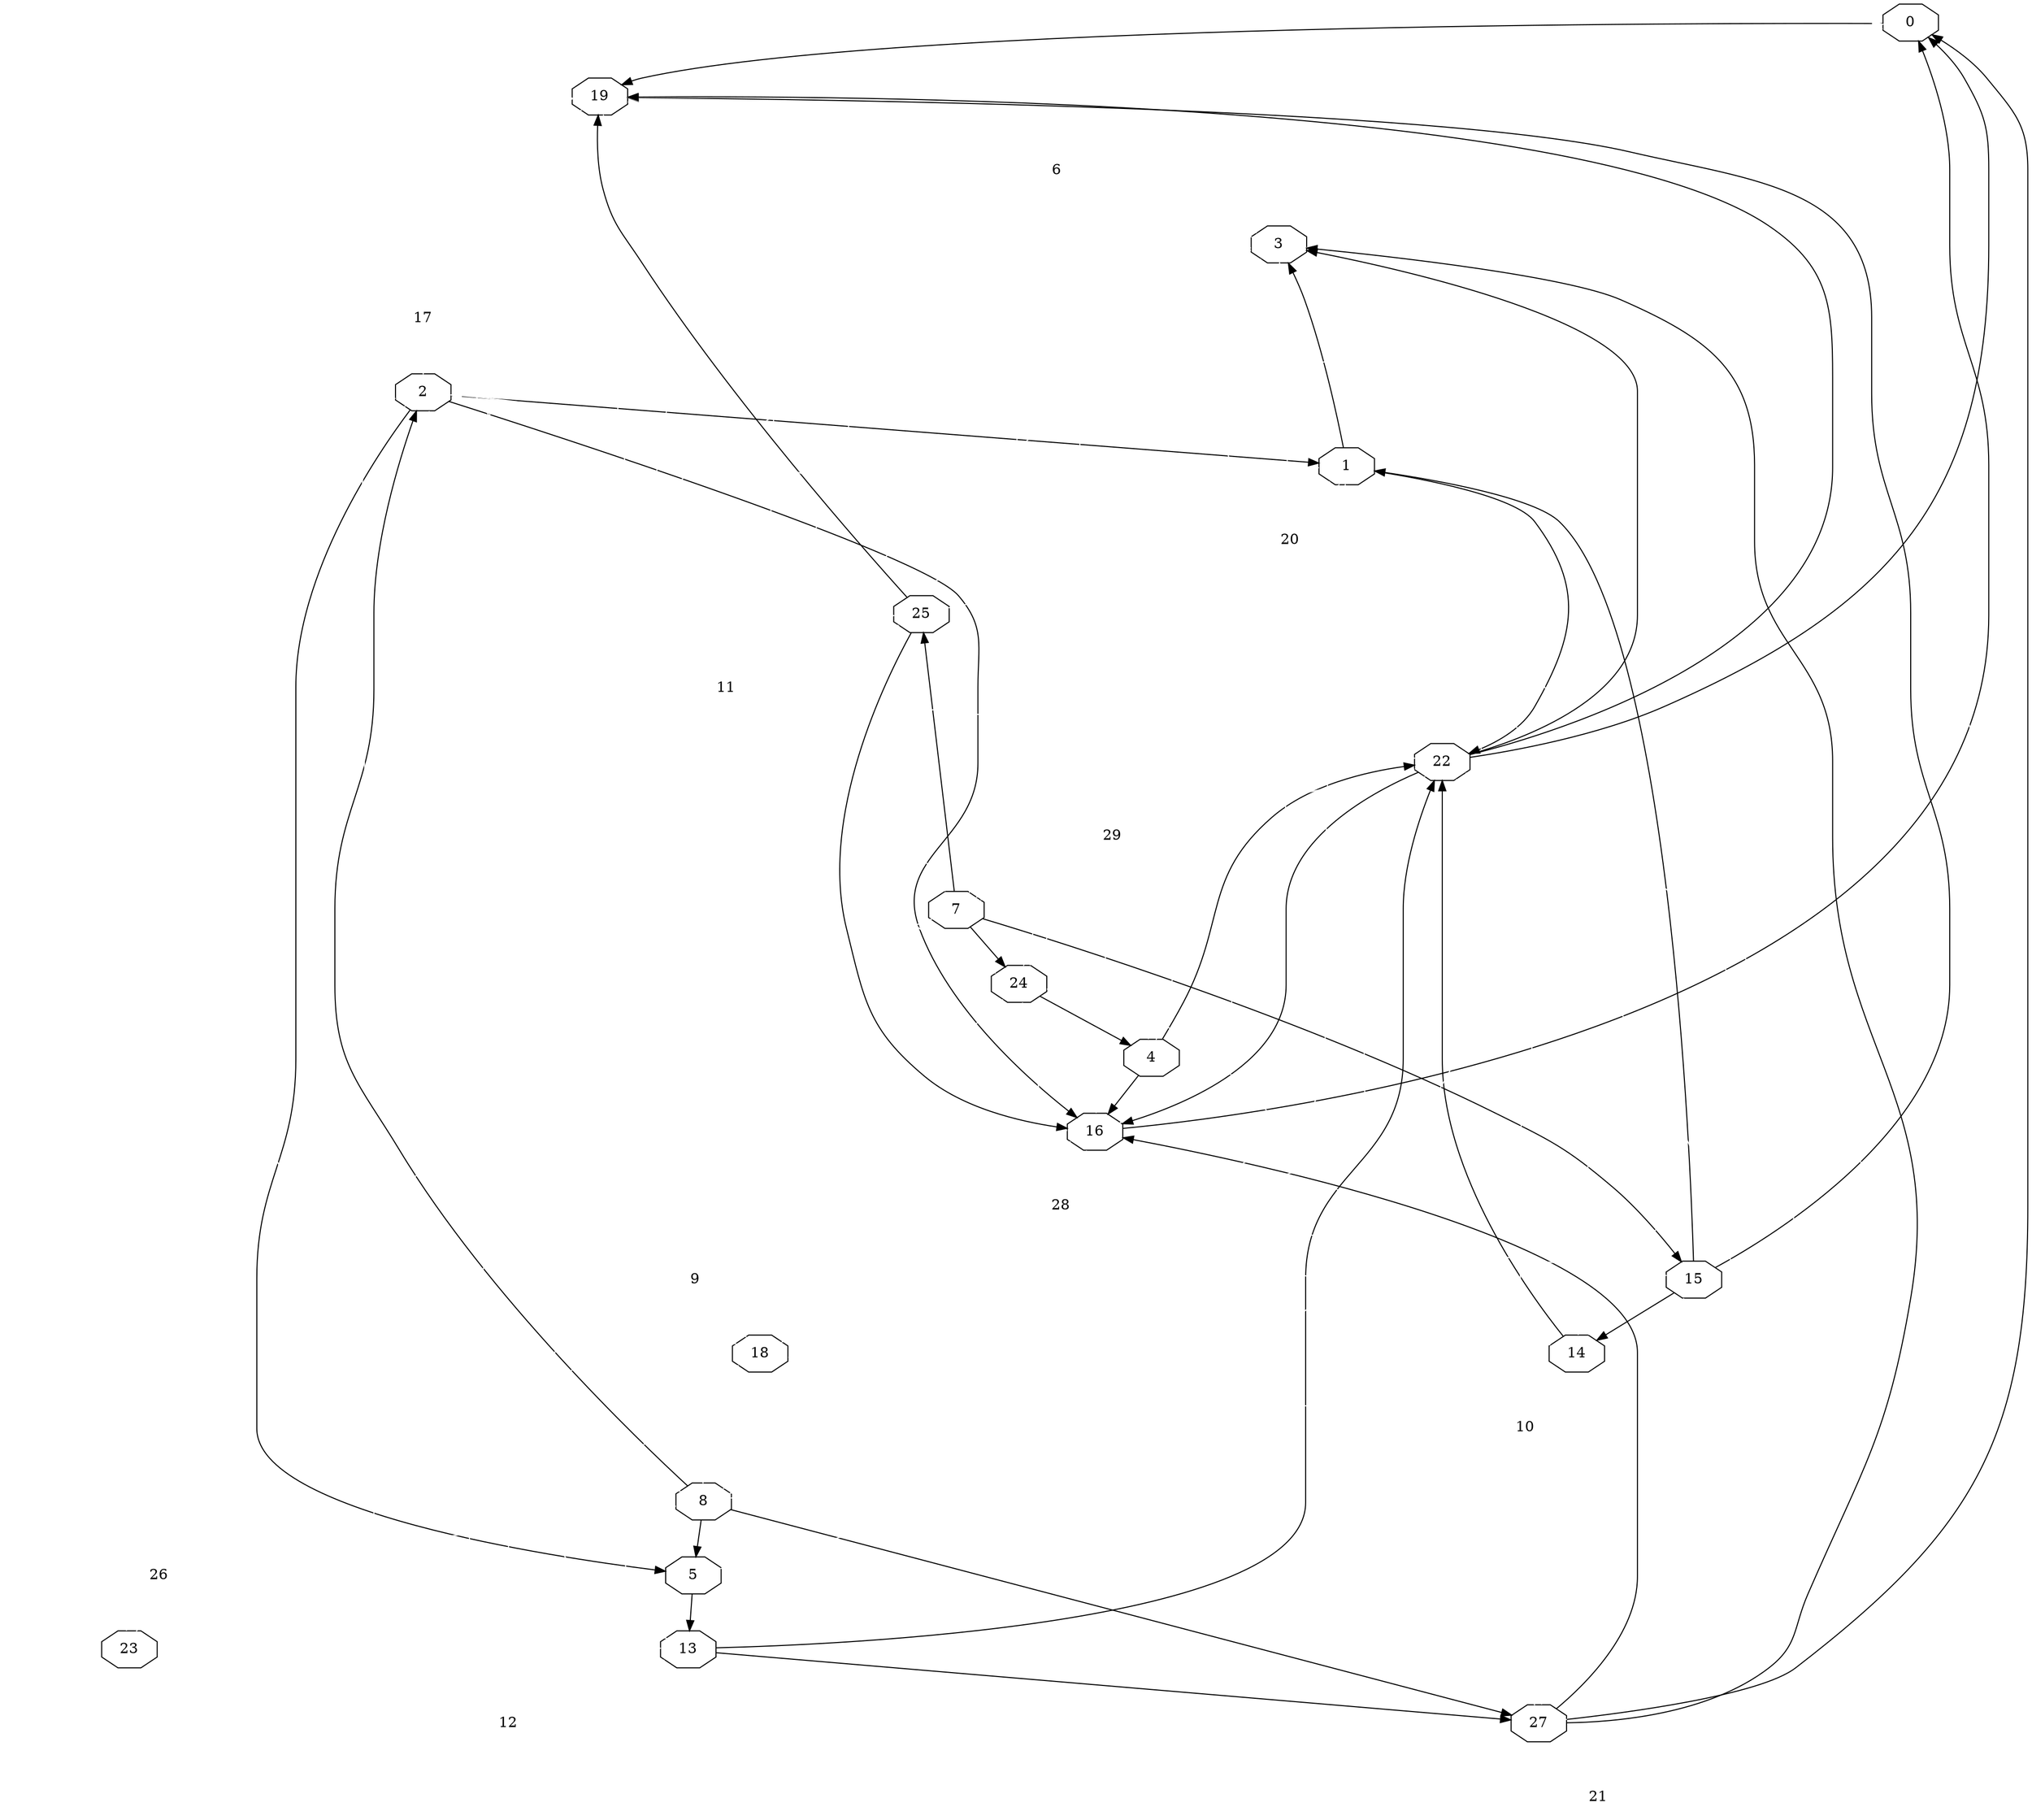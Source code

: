 digraph G {
  0[shape = octagon]
  1[shape = octagon]
  2[shape = octagon]
  3[shape = octagon]
  4[shape = octagon]
  5[shape = octagon]
  6[shape = octagon, color=white]
  7[shape = octagon]
  8[shape = octagon]
  9[shape = octagon, color=white]
  10[shape = octagon, color=white]
  11[shape = octagon, color=white]
  12[shape = octagon, color=white]
  13[shape = octagon]
  14[shape = octagon]
  15[shape = octagon]
  16[shape = octagon]
  17[shape = octagon, color=white]
  18[shape = octagon]
  19[shape = octagon]
  20[shape = octagon, color=white]
  21[shape = octagon, color=white]
  22[shape = octagon]
  23[shape = octagon]
  24[shape = octagon]
  25[shape = octagon]
  26[shape = octagon, color=white]
  27[shape = octagon]
  28[shape = octagon, color=white]
  29[shape = octagon, color=white]
  "0"->"19";
  "0"->"29" [color=white];
  "1"->"20" [color=white];
  "1"->"22";
  "1"->"26" [color=white];
  "1"->"3";
  "2"->"1";
  "2"->"16";
  "2"->"12" [color=white];
  "2"->"5";
  "2"->"9" [color=white];
  "3"->"6" [color=white];
  "3"->"11" [color=white];
  "3"->"9" [color=white];
  "3"->"17" [color=white];
  "4"->"29" [color=white];
  "4"->"22";
  "4"->"16";
  "5"->"13";
  "6"->"11" [color=white];
  "6"->"13" [color=white];
  "6"->"3" [color=white];
  "6"->"7" [color=white];
  "7"->"25";
  "7"->"11" [color=white];
  "7"->"29" [color=white];
  "7"->"24";
  "7"->"15";
  "8"->"27";
  "8"->"5";
  "8"->"2";
  "8"->"26" [color=white];
  "9"->"18" [color=white];
  "9"->"8" [color=white];
  "9"->"12" [color=white];
  "9"->"11" [color=white];
  "9"->"19" [color=white];
  "10"->"3" [color=white];
  "10"->"27" [color=white];
  "10"->"8" [color=white];
  "11"->"17" [color=white];
  "11"->"13" [color=white];
  "11"->"19" [color=white];
  "11"->"22" [color=white];
  "11"->"0" [color=white];
  "11"->"9" [color=white];
  "11"->"8" [color=white];
  "12"->"19" [color=white];
  "12"->"7" [color=white];
  "12"->"21" [color=white];
  "13"->"12" [color=white];
  "13"->"27";
  "13"->"22";
  "14"->"6" [color=white];
  "14"->"20" [color=white];
  "14"->"22";
  "14"->"28" [color=white];
  "15"->"19";
  "15"->"21" [color=white];
  "15"->"1";
  "15"->"14";
  "16"->"29" [color=white];
  "16"->"28" [color=white];
  "16"->"6" [color=white];
  "16"->"0";
  "16"->"9" [color=white];
  "17"->"8" [color=white];
  "17"->"2" [color=white];
  "17"->"27" [color=white];
  "17"->"18" [color=white];
  "18"->"10" [color=white];
  "18"->"12" [color=white];
  "19"->"6" [color=white];
  "19"->"26" [color=white];
  "20"->"4" [color=white];
  "20"->"10" [color=white];
  "20"->"3" [color=white];
  "20"->"11" [color=white];
  "20"->"5" [color=white];
  "20"->"24" [color=white];
  "20"->"1" [color=white];
  "20"->"25" [color=white];
  "20"->"16" [color=white];
  "20"->"6" [color=white];
  "21"->"25" [color=white];
  "21"->"19" [color=white];
  "22"->"16";
  "22"->"21" [color=white];
  "22"->"0";
  "22"->"19";
  "22"->"29" [color=white];
  "22"->"10" [color=white];
  "22"->"3";
  "23"->"17" [color=white];
  "24"->"4";
  "24"->"29" [color=white];
  "24"->"10" [color=white];
  "24"->"11" [color=white];
  "24"->"9" [color=white];
  "24"->"28" [color=white];
  "25"->"28" [color=white];
  "25"->"11" [color=white];
  "25"->"16";
  "25"->"19";
  "26"->"19" [color=white];
  "26"->"23" [color=white];
  "26"->"2" [color=white];
  "27"->"0";
  "27"->"3";
  "27"->"10" [color=white];
  "27"->"16";
  "28"->"9" [color=white];
  "28"->"18" [color=white];
  "28"->"1" [color=white];
  "28"->"15" [color=white];
  "28"->"22" [color=white];
  "28"->"8" [color=white];
  "29"->"7" [color=white];
  "29"->"2" [color=white];
  "29"->"6" [color=white];
}
